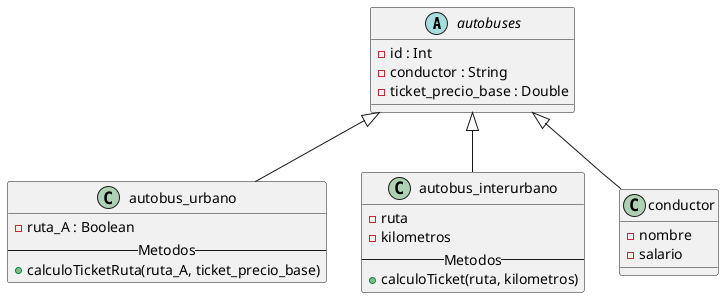 @startuml

abstract class autobuses {
    - id : Int
    - conductor : String
    - ticket_precio_base : Double
}

class autobus_urbano {
    - ruta_A : Boolean
    --Metodos--
    + calculoTicketRuta(ruta_A, ticket_precio_base)
}

class autobus_interurbano {
    - ruta
    - kilometros
    --Metodos--
    + calculoTicket(ruta, kilometros)
}

class conductor {
    - nombre
    - salario
}

autobuses <|-- autobus_interurbano
autobuses <|-- autobus_urbano
autobuses <|-- conductor

@enduml